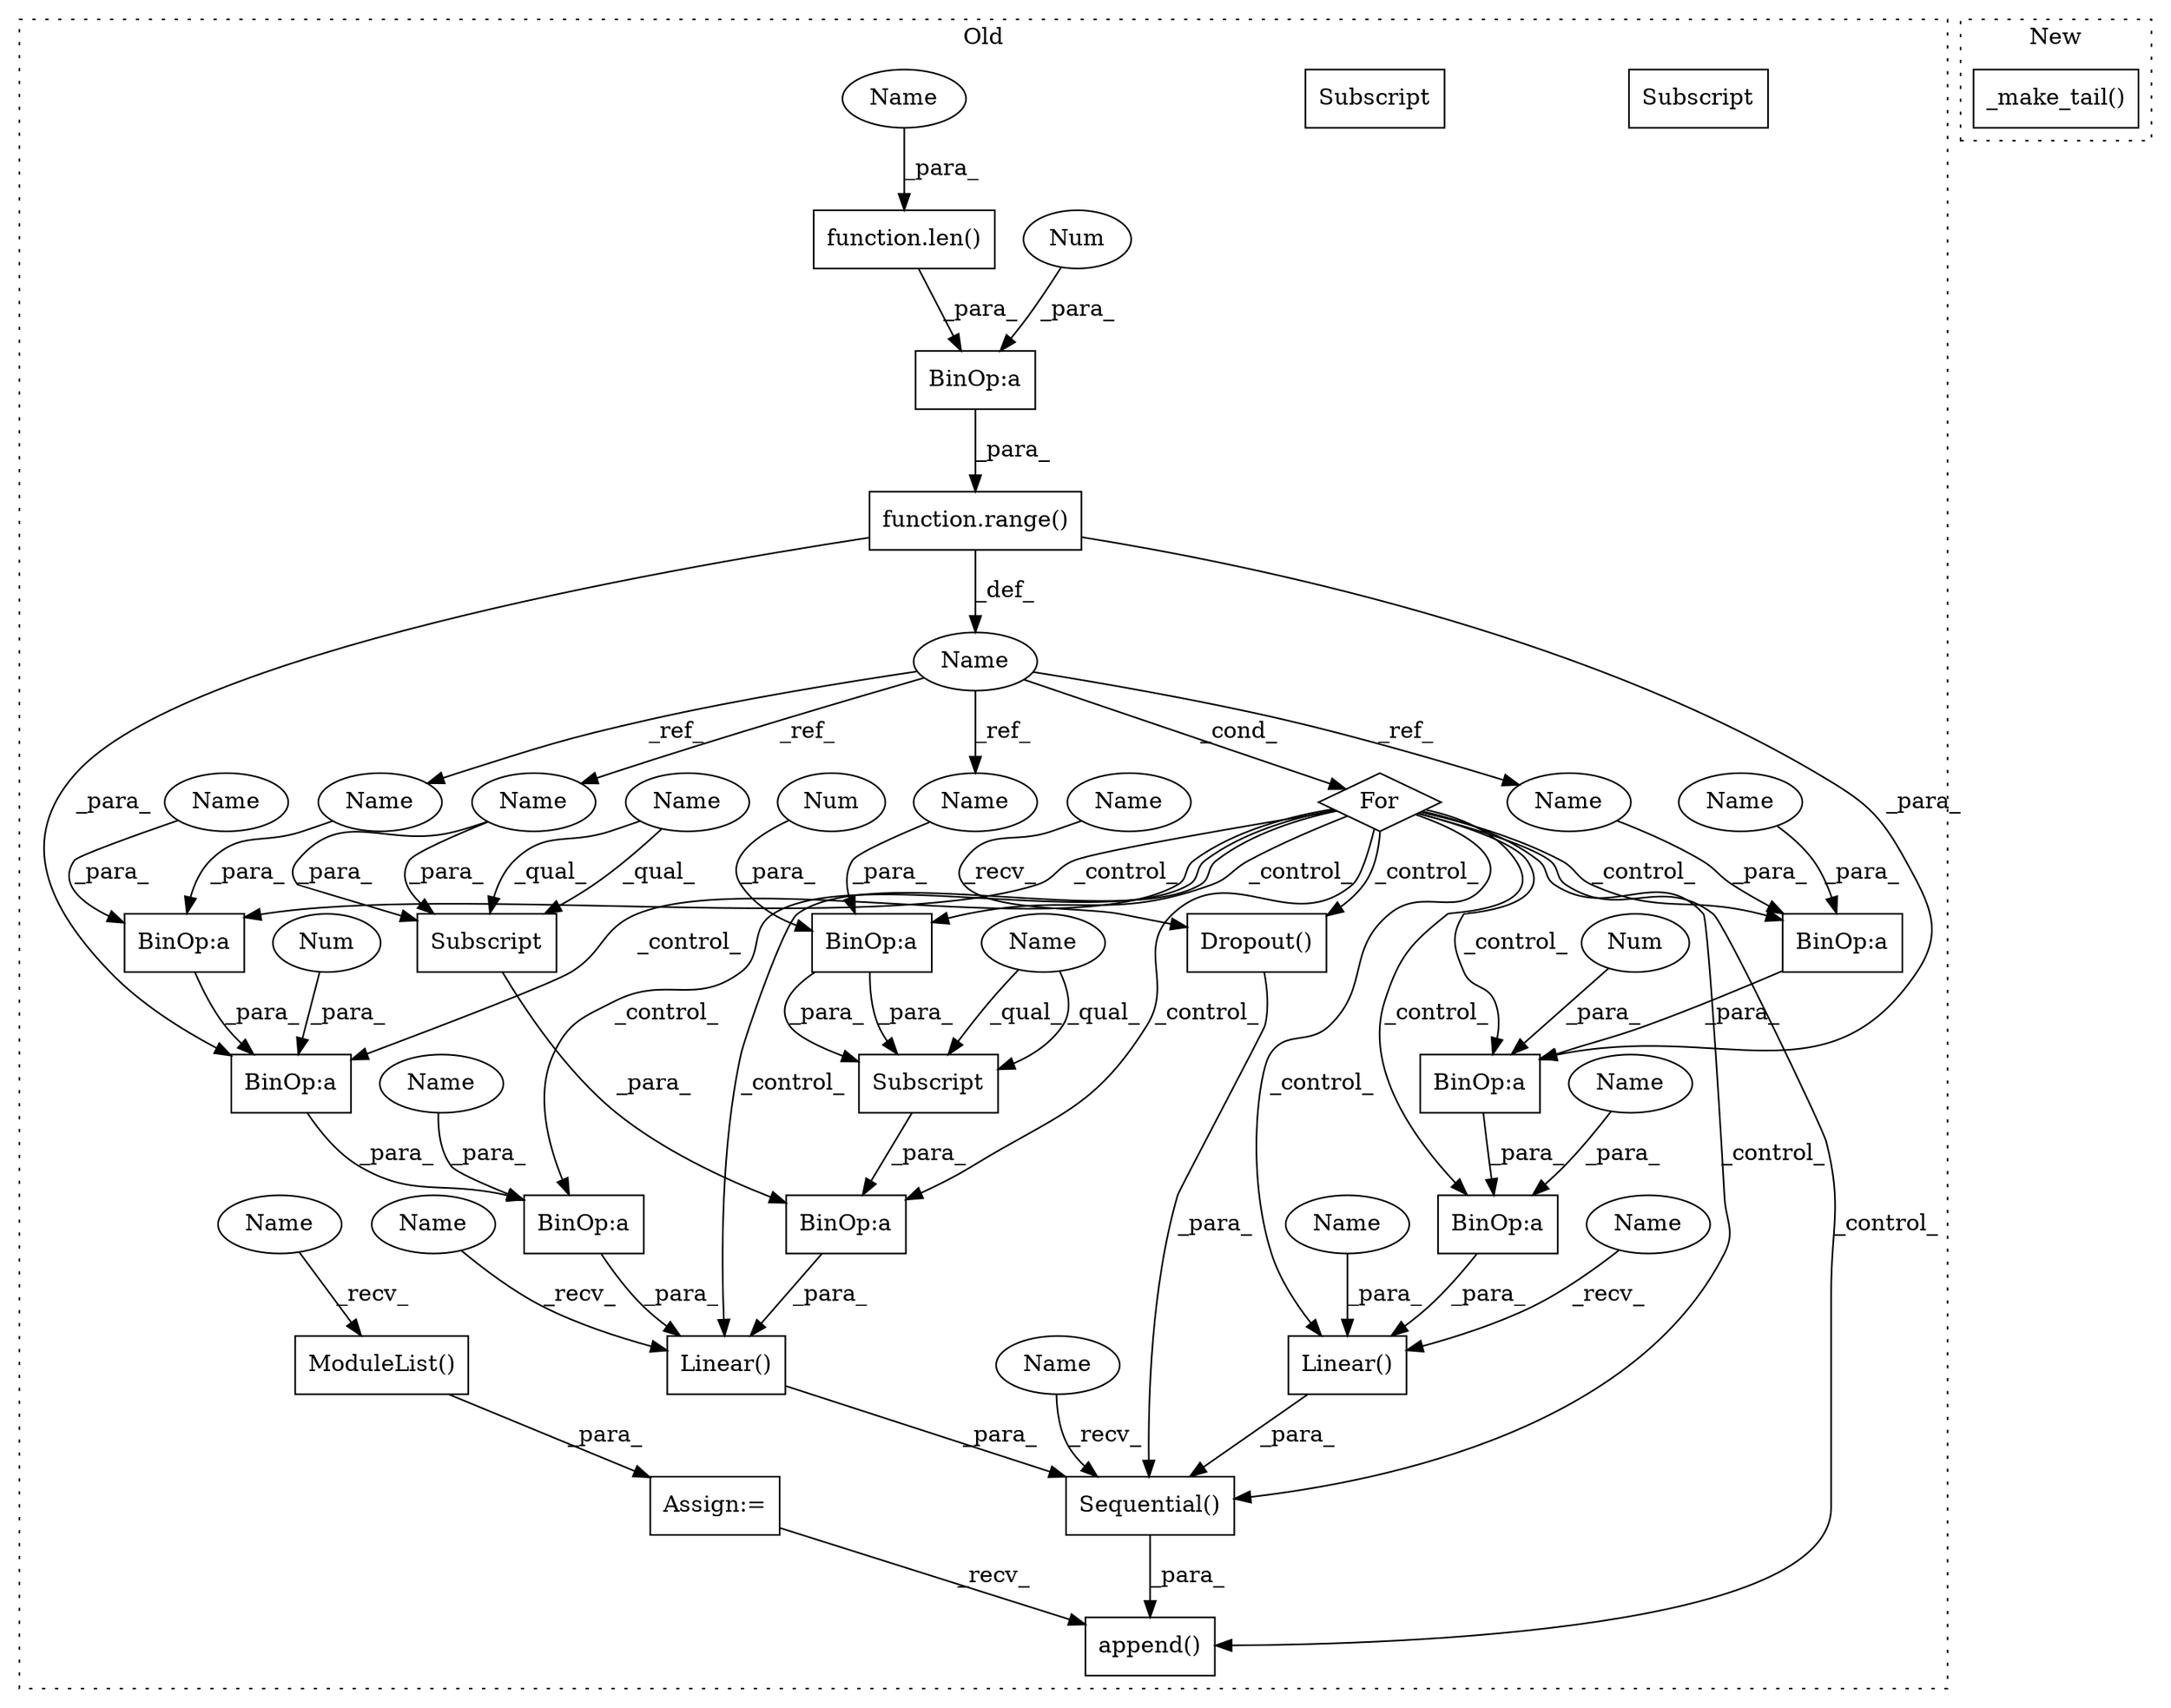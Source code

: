 digraph G {
subgraph cluster0 {
1 [label="Subscript" a="63" s="1571,0" l="13,0" shape="box"];
3 [label="Subscript" a="63" s="1587,0" l="9,0" shape="box"];
4 [label="BinOp:a" a="82" s="1584" l="3" shape="box"];
5 [label="BinOp:a" a="82" s="1579" l="3" shape="box"];
6 [label="Sequential()" a="75" s="1357,1609" l="35,18" shape="box"];
7 [label="Dropout()" a="75" s="1483,1501" l="11,1" shape="box"];
8 [label="BinOp:a" a="82" s="1304" l="3" shape="box"];
9 [label="BinOp:a" a="82" s="1422" l="4" shape="box"];
10 [label="BinOp:a" a="82" s="1433" l="3" shape="box"];
11 [label="BinOp:a" a="82" s="1427" l="4" shape="box"];
12 [label="BinOp:a" a="82" s="1554" l="3" shape="box"];
13 [label="BinOp:a" a="82" s="1543" l="4" shape="box"];
14 [label="BinOp:a" a="82" s="1548" l="4" shape="box"];
15 [label="function.range()" a="75" s="1287,1308" l="6,1" shape="box"];
16 [label="append()" a="75" s="1323,1627" l="34,14" shape="box"];
17 [label="Name" a="87" s="1282" l="1" shape="ellipse"];
18 [label="ModuleList()" a="75" s="1208" l="15" shape="box"];
19 [label="For" a="107" s="1278,1309" l="4,14" shape="diamond"];
20 [label="Num" a="76" s="1582" l="1" shape="ellipse"];
21 [label="Num" a="76" s="1307" l="1" shape="ellipse"];
22 [label="Num" a="76" s="1426" l="1" shape="ellipse"];
23 [label="Num" a="76" s="1547" l="1" shape="ellipse"];
24 [label="Assign:=" a="68" s="1205" l="3" shape="box"];
25 [label="Linear()" a="75" s="1392,1448" l="10,13" shape="box"];
26 [label="function.len()" a="75" s="1293,1303" l="4,1" shape="box"];
27 [label="Linear()" a="75" s="1524,1596" l="10,13" shape="box"];
28 [label="Name" a="87" s="1594" l="1" shape="ellipse"];
29 [label="Name" a="87" s="1553" l="1" shape="ellipse"];
30 [label="Name" a="87" s="1432" l="1" shape="ellipse"];
31 [label="Name" a="87" s="1578" l="1" shape="ellipse"];
32 [label="Name" a="87" s="1436" l="11" shape="ellipse"];
33 [label="Name" a="87" s="1557" l="11" shape="ellipse"];
34 [label="Name" a="87" s="1402" l="9" shape="ellipse"];
35 [label="Name" a="87" s="1413" l="9" shape="ellipse"];
36 [label="Name" a="87" s="1534" l="9" shape="ellipse"];
37 [label="Subscript" a="63" s="1571,0" l="13,0" shape="box"];
38 [label="Name" a="87" s="1571" l="6" shape="ellipse"];
39 [label="Name" a="87" s="1297" l="6" shape="ellipse"];
40 [label="Name" a="87" s="1587" l="6" shape="ellipse"];
41 [label="Subscript" a="63" s="1587,0" l="9,0" shape="box"];
42 [label="Name" a="87" s="1357" l="2" shape="ellipse"];
43 [label="Name" a="87" s="1208" l="2" shape="ellipse"];
44 [label="Name" a="87" s="1392" l="2" shape="ellipse"];
45 [label="Name" a="87" s="1524" l="2" shape="ellipse"];
46 [label="Name" a="87" s="1483" l="2" shape="ellipse"];
label = "Old";
style="dotted";
}
subgraph cluster1 {
2 [label="_make_tail()" a="75" s="1214,1234" l="16,1" shape="box"];
label = "New";
style="dotted";
}
4 -> 27 [label="_para_"];
5 -> 37 [label="_para_"];
5 -> 37 [label="_para_"];
6 -> 16 [label="_para_"];
7 -> 6 [label="_para_"];
8 -> 15 [label="_para_"];
9 -> 25 [label="_para_"];
10 -> 11 [label="_para_"];
11 -> 9 [label="_para_"];
12 -> 14 [label="_para_"];
13 -> 27 [label="_para_"];
14 -> 13 [label="_para_"];
15 -> 11 [label="_para_"];
15 -> 14 [label="_para_"];
15 -> 17 [label="_def_"];
17 -> 19 [label="_cond_"];
17 -> 29 [label="_ref_"];
17 -> 28 [label="_ref_"];
17 -> 31 [label="_ref_"];
17 -> 30 [label="_ref_"];
18 -> 24 [label="_para_"];
19 -> 6 [label="_control_"];
19 -> 10 [label="_control_"];
19 -> 16 [label="_control_"];
19 -> 11 [label="_control_"];
19 -> 14 [label="_control_"];
19 -> 7 [label="_control_"];
19 -> 9 [label="_control_"];
19 -> 5 [label="_control_"];
19 -> 4 [label="_control_"];
19 -> 25 [label="_control_"];
19 -> 13 [label="_control_"];
19 -> 27 [label="_control_"];
19 -> 12 [label="_control_"];
20 -> 5 [label="_para_"];
21 -> 8 [label="_para_"];
22 -> 11 [label="_para_"];
23 -> 14 [label="_para_"];
24 -> 16 [label="_recv_"];
25 -> 6 [label="_para_"];
26 -> 8 [label="_para_"];
27 -> 6 [label="_para_"];
28 -> 41 [label="_para_"];
28 -> 41 [label="_para_"];
29 -> 12 [label="_para_"];
30 -> 10 [label="_para_"];
31 -> 5 [label="_para_"];
32 -> 10 [label="_para_"];
33 -> 12 [label="_para_"];
34 -> 25 [label="_para_"];
35 -> 9 [label="_para_"];
36 -> 13 [label="_para_"];
37 -> 4 [label="_para_"];
38 -> 37 [label="_qual_"];
38 -> 37 [label="_qual_"];
39 -> 26 [label="_para_"];
40 -> 41 [label="_qual_"];
40 -> 41 [label="_qual_"];
41 -> 4 [label="_para_"];
42 -> 6 [label="_recv_"];
43 -> 18 [label="_recv_"];
44 -> 25 [label="_recv_"];
45 -> 27 [label="_recv_"];
46 -> 7 [label="_recv_"];
}